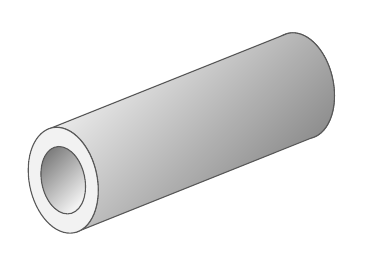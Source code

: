 \begin{tikzpicture}
\begin{scope}[rotate around y=-30,scale=0.4]

\filldraw[gray!70!black,fill=gray!10] (0,0,0) circle (1.65);

\def\arca {([shift=(290:-1.65)]0,0,0) arc (290:110:-1.65 and -1.65)}
\def\arcb {([shift=(110:-1.65)]0,0,9) arc (110:290:-1.65 and -1.65)}

\path[draw=gray!70!black,bottom color=gray,top color=gray!10,shading=axis,shading angle=45] \arcb -- \arca -- cycle;

\filldraw[gray!70!black,fill=gray!10] (0,0,9) circle (1.65);
\filldraw[draw=gray!70!black,top color=gray,bottom color=gray!10,shading=axis,shading angle=45] (0,0,9) circle (1.05);

\end{scope}
\end{tikzpicture}